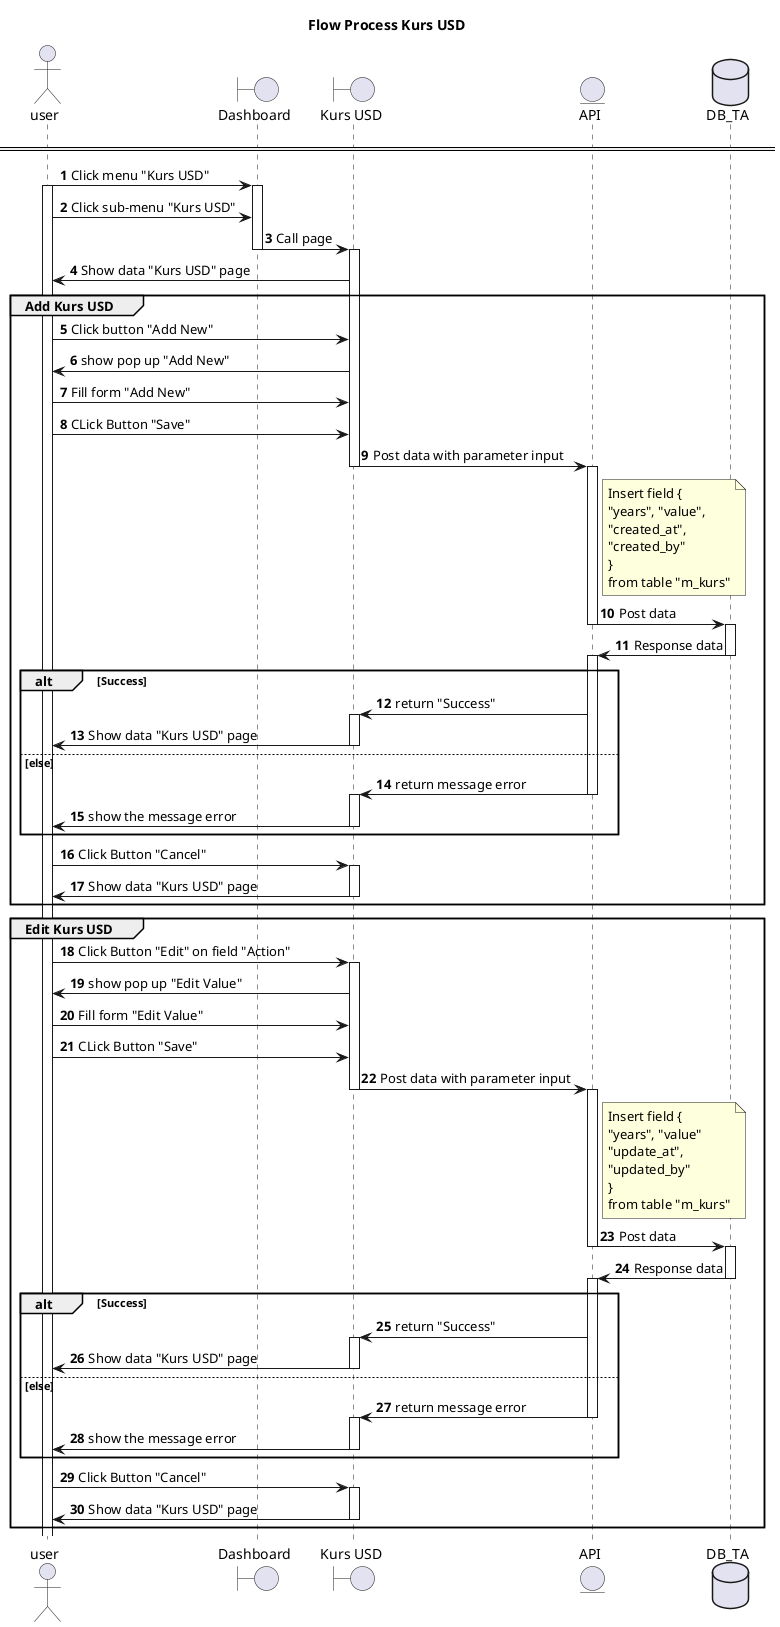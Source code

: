 @startuml TA
title "Flow Process Kurs USD"

actor user
boundary "Dashboard" as dashboard
boundary "Kurs USD" as kurs_usd
entity "API" as api
database "DB_TA" as DB_TA

autonumber

====



user -> dashboard : Click menu "Kurs USD"
activate user
activate dashboard

user -> dashboard : Click sub-menu "Kurs USD"
dashboard -> kurs_usd : Call page
deactivate dashboard
activate kurs_usd
kurs_usd -> user : Show data "Kurs USD" page
group Add Kurs USD
    user -> kurs_usd : Click button "Add New"
    kurs_usd -> user : show pop up "Add New"
    user -> kurs_usd : Fill form "Add New"
    user -> kurs_usd : CLick Button "Save"
    kurs_usd -> api : Post data with parameter input
    deactivate kurs_usd
    activate api
    note right of api
        Insert field {
        "years", "value",
        "created_at",
        "created_by"
        }
        from table "m_kurs"
    endnote
    api -> DB_TA : Post data
    deactivate api
    activate DB_TA
    DB_TA -> api : Response data
    deactivate DB_TA
    activate api
    alt Success
        kurs_usd  <- api : return "Success"
        activate kurs_usd
        user <- kurs_usd  : Show data "Kurs USD" page
        deactivate kurs_usd
    else else
        kurs_usd  <- api : return message error
        deactivate api
        activate kurs_usd
        user <- kurs_usd  : show the message error
        deactivate kurs_usd
    end
    user -> kurs_usd : Click Button "Cancel"
    activate kurs_usd
    kurs_usd -> user : Show data "Kurs USD" page
    deactivate kurs_usd
end
group Edit Kurs USD
    user -> kurs_usd : Click Button "Edit" on field "Action"
    activate kurs_usd
    kurs_usd -> user : show pop up "Edit Value"
    user -> kurs_usd : Fill form "Edit Value"
    user -> kurs_usd : CLick Button "Save"
    kurs_usd -> api : Post data with parameter input
    deactivate kurs_usd
    activate api
    note right of api
        Insert field {
        "years", "value"
        "update_at",
        "updated_by"
        }
        from table "m_kurs"
    endnote
    api -> DB_TA : Post data
    deactivate api
    activate DB_TA
    DB_TA -> api : Response data
    deactivate DB_TA
    activate api
    alt Success
        kurs_usd  <- api : return "Success"
        activate kurs_usd
        user <- kurs_usd  : Show data "Kurs USD" page
        deactivate kurs_usd
    else else
        kurs_usd  <- api : return message error
        deactivate api
        activate kurs_usd
        user <- kurs_usd  : show the message error
        deactivate kurs_usd
    end
    user -> kurs_usd : Click Button "Cancel"
    activate kurs_usd
    kurs_usd -> user : Show data "Kurs USD" page
    deactivate kurs_usd
end
@enduml